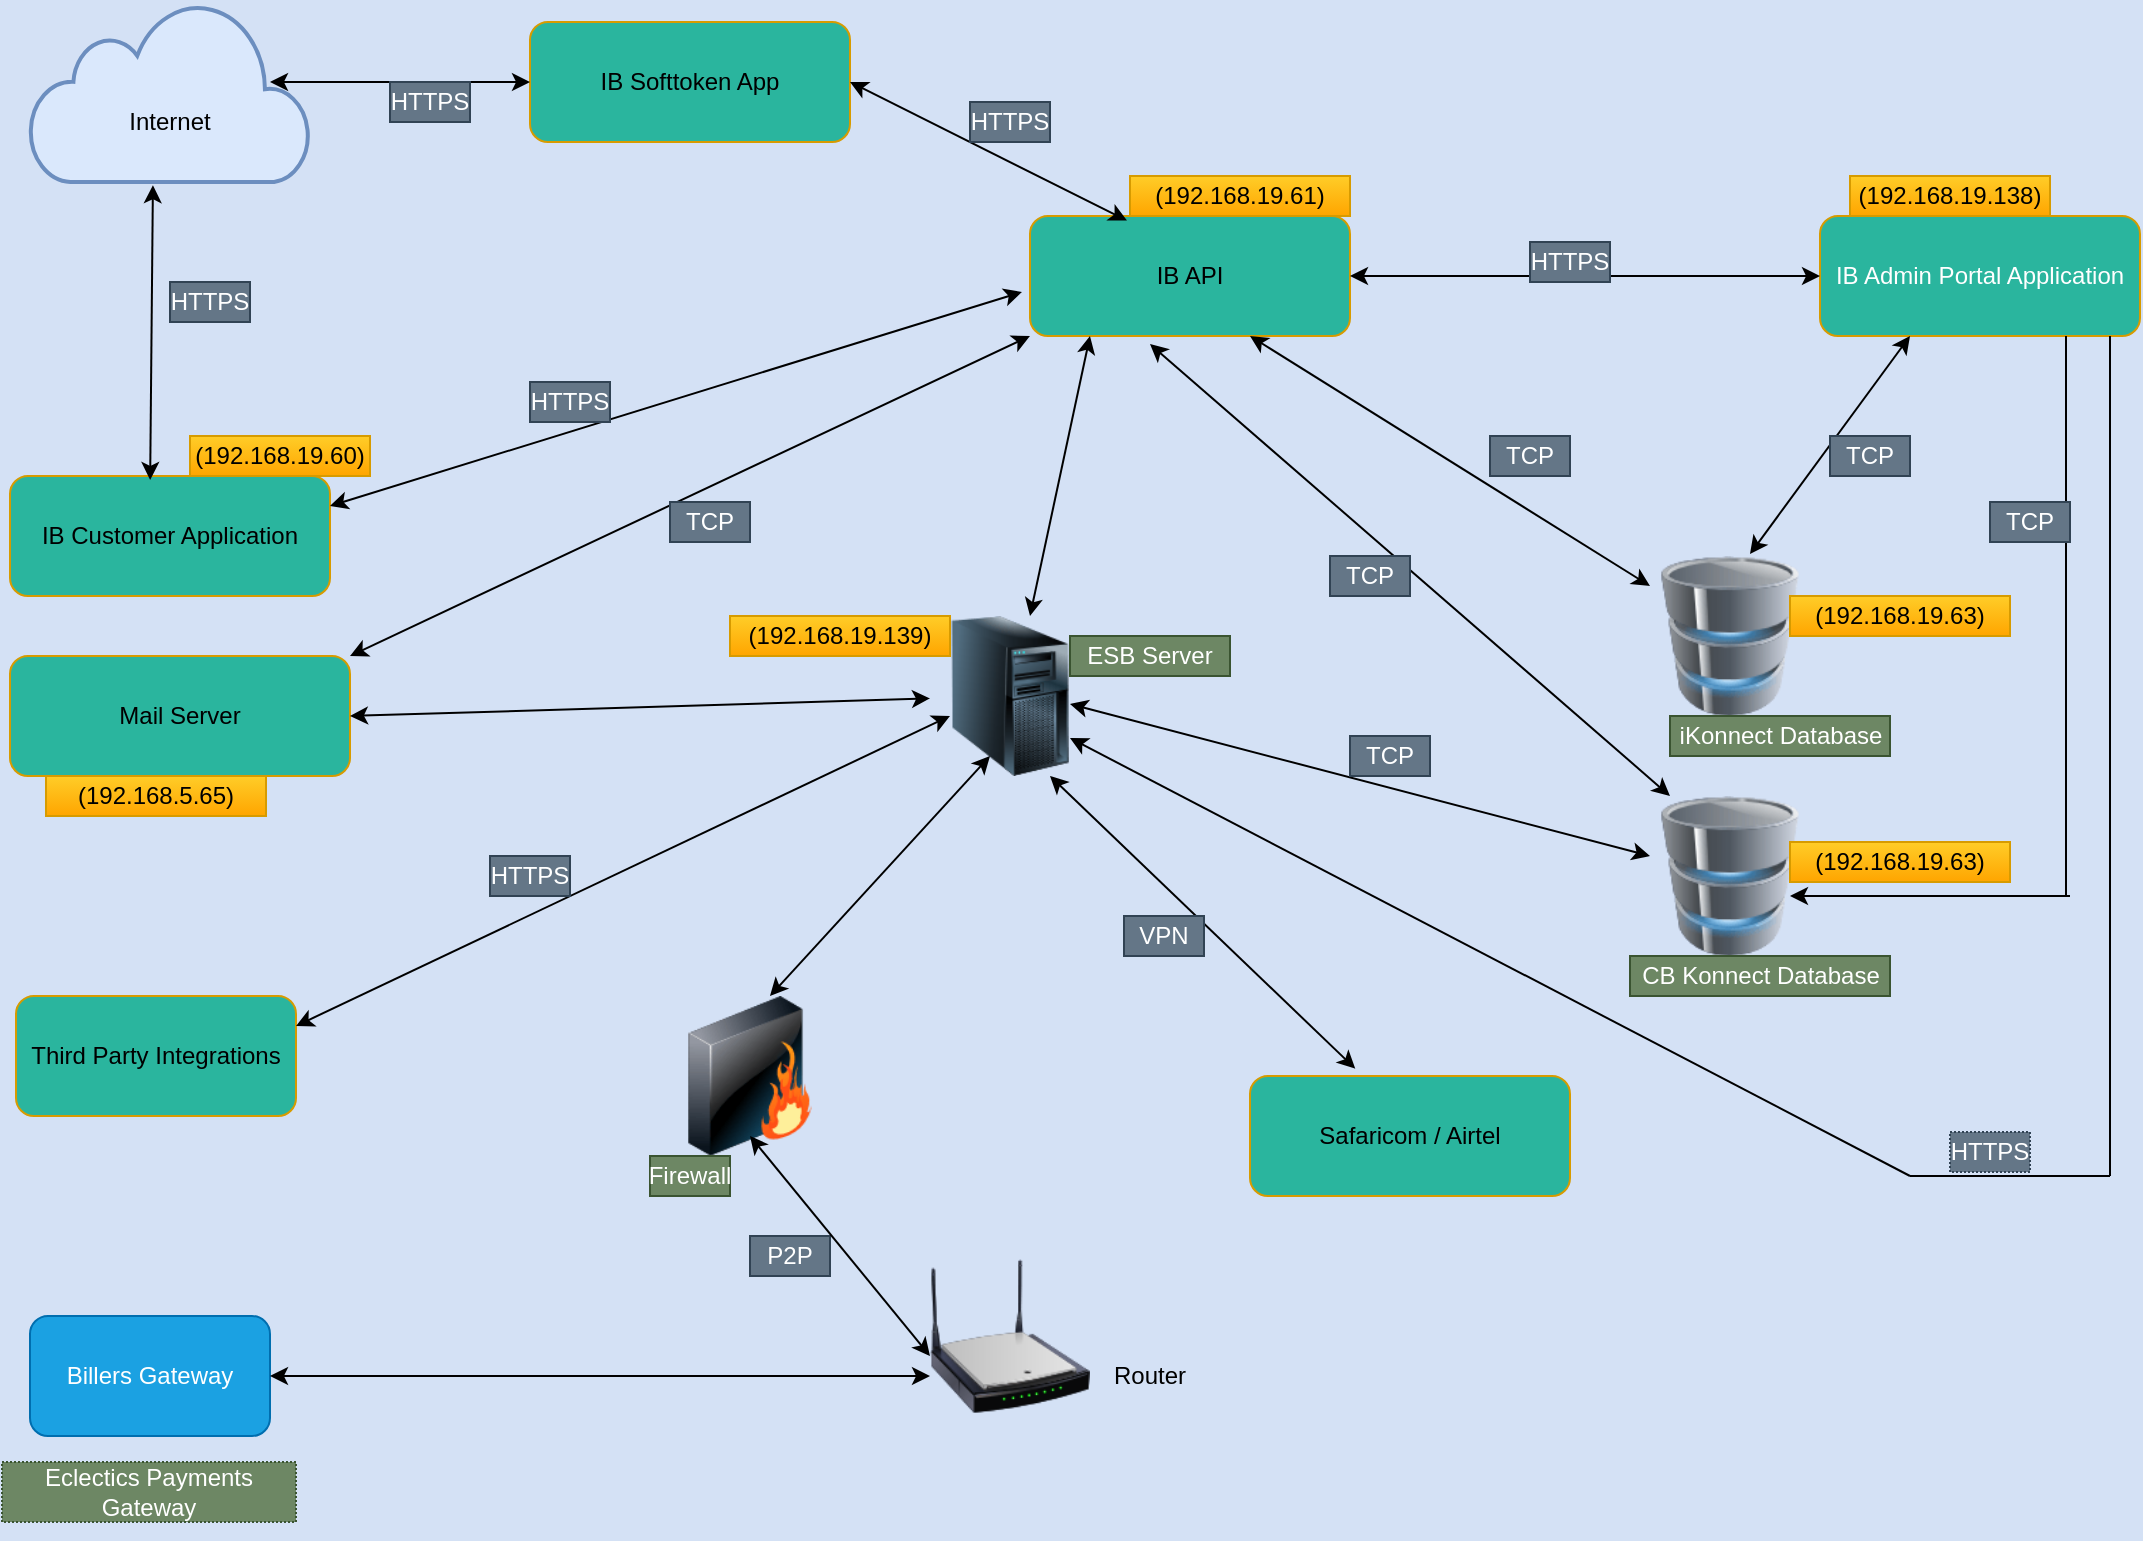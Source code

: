 <mxfile version="13.5.8" type="github">
  <diagram id="GW4mwDwyA0wQwFZXJt3s" name="Page-1">
    <mxGraphModel dx="3137" dy="821" grid="1" gridSize="10" guides="1" tooltips="1" connect="1" arrows="1" fold="1" page="1" pageScale="1" pageWidth="827" pageHeight="1169" background="#D4E1F5" math="0" shadow="0">
      <root>
        <mxCell id="0" />
        <mxCell id="1" parent="0" />
        <mxCell id="x8eZy0DGjHu4TYxoLKKY-138" value="" style="image;html=1;image=img/lib/clip_art/computers/Database_128x128.png" vertex="1" parent="1">
          <mxGeometry x="-150" y="287" width="80" height="80" as="geometry" />
        </mxCell>
        <mxCell id="x8eZy0DGjHu4TYxoLKKY-139" value="" style="image;html=1;image=img/lib/clip_art/computers/Database_128x128.png" vertex="1" parent="1">
          <mxGeometry x="-150" y="407" width="80" height="80" as="geometry" />
        </mxCell>
        <mxCell id="x8eZy0DGjHu4TYxoLKKY-140" value="IB Customer Application" style="rounded=1;whiteSpace=wrap;html=1;fillColor=#2AB59E;strokeColor=#D79B00;" vertex="1" parent="1">
          <mxGeometry x="-970" y="247" width="160" height="60" as="geometry" />
        </mxCell>
        <mxCell id="x8eZy0DGjHu4TYxoLKKY-141" value="Third Party Integrations" style="rounded=1;whiteSpace=wrap;html=1;fillColor=#2AB59E;strokeColor=#D79B00;" vertex="1" parent="1">
          <mxGeometry x="-967" y="507" width="140" height="60" as="geometry" />
        </mxCell>
        <mxCell id="x8eZy0DGjHu4TYxoLKKY-142" value="IB API " style="rounded=1;whiteSpace=wrap;html=1;fillColor=#2AB59E;strokeColor=#D79B00;" vertex="1" parent="1">
          <mxGeometry x="-460" y="117" width="160" height="60" as="geometry" />
        </mxCell>
        <mxCell id="x8eZy0DGjHu4TYxoLKKY-143" value="IB Admin Portal Application" style="rounded=1;whiteSpace=wrap;html=1;fontColor=#ffffff;fillColor=#2AB59E;strokeColor=#D79B00;" vertex="1" parent="1">
          <mxGeometry x="-65" y="117" width="160" height="60" as="geometry" />
        </mxCell>
        <mxCell id="x8eZy0DGjHu4TYxoLKKY-166" value="iKonnect Database" style="text;html=1;align=center;verticalAlign=middle;resizable=0;points=[];autosize=1;fillColor=#6d8764;strokeColor=#3A5431;fontColor=#ffffff;" vertex="1" parent="1">
          <mxGeometry x="-140" y="367" width="110" height="20" as="geometry" />
        </mxCell>
        <mxCell id="x8eZy0DGjHu4TYxoLKKY-167" value="CB Konnect Database" style="text;html=1;align=center;verticalAlign=middle;resizable=0;points=[];autosize=1;fillColor=#6d8764;strokeColor=#3A5431;fontColor=#ffffff;" vertex="1" parent="1">
          <mxGeometry x="-160" y="487" width="130" height="20" as="geometry" />
        </mxCell>
        <mxCell id="x8eZy0DGjHu4TYxoLKKY-175" value="Safaricom / Airtel" style="rounded=1;whiteSpace=wrap;html=1;fillColor=#2AB59E;strokeColor=#D79B00;" vertex="1" parent="1">
          <mxGeometry x="-350" y="547" width="160" height="60" as="geometry" />
        </mxCell>
        <mxCell id="x8eZy0DGjHu4TYxoLKKY-176" value="Billers Gateway" style="rounded=1;whiteSpace=wrap;html=1;fillColor=#1ba1e2;strokeColor=#006EAF;fontColor=#ffffff;" vertex="1" parent="1">
          <mxGeometry x="-960" y="667" width="120" height="60" as="geometry" />
        </mxCell>
        <mxCell id="x8eZy0DGjHu4TYxoLKKY-177" value="" style="image;html=1;image=img/lib/clip_art/computers/Server_Tower_128x128.png" vertex="1" parent="1">
          <mxGeometry x="-510" y="317" width="80" height="80" as="geometry" />
        </mxCell>
        <mxCell id="x8eZy0DGjHu4TYxoLKKY-181" value="" style="endArrow=classic;startArrow=classic;html=1;exitX=1;exitY=0.25;exitDx=0;exitDy=0;" edge="1" parent="1" source="x8eZy0DGjHu4TYxoLKKY-141">
          <mxGeometry width="50" height="50" relative="1" as="geometry">
            <mxPoint x="-560" y="417" as="sourcePoint" />
            <mxPoint x="-500" y="367" as="targetPoint" />
          </mxGeometry>
        </mxCell>
        <mxCell id="x8eZy0DGjHu4TYxoLKKY-183" value="" style="endArrow=classic;startArrow=classic;html=1;exitX=1;exitY=0.5;exitDx=0;exitDy=0;entryX=0;entryY=0.5;entryDx=0;entryDy=0;" edge="1" parent="1" source="x8eZy0DGjHu4TYxoLKKY-142" target="x8eZy0DGjHu4TYxoLKKY-143">
          <mxGeometry width="50" height="50" relative="1" as="geometry">
            <mxPoint x="-240" y="187" as="sourcePoint" />
            <mxPoint x="-70" y="147" as="targetPoint" />
          </mxGeometry>
        </mxCell>
        <mxCell id="x8eZy0DGjHu4TYxoLKKY-185" value="" style="endArrow=classic;startArrow=classic;html=1;entryX=0.75;entryY=1;entryDx=0;entryDy=0;exitX=0.329;exitY=-0.061;exitDx=0;exitDy=0;exitPerimeter=0;" edge="1" parent="1" source="x8eZy0DGjHu4TYxoLKKY-175" target="x8eZy0DGjHu4TYxoLKKY-177">
          <mxGeometry width="50" height="50" relative="1" as="geometry">
            <mxPoint x="-290" y="517" as="sourcePoint" />
            <mxPoint x="-240" y="467" as="targetPoint" />
          </mxGeometry>
        </mxCell>
        <mxCell id="x8eZy0DGjHu4TYxoLKKY-186" value="" style="endArrow=classic;startArrow=classic;html=1;" edge="1" parent="1">
          <mxGeometry width="50" height="50" relative="1" as="geometry">
            <mxPoint x="-440" y="361" as="sourcePoint" />
            <mxPoint x="-150" y="437" as="targetPoint" />
          </mxGeometry>
        </mxCell>
        <mxCell id="x8eZy0DGjHu4TYxoLKKY-188" value="" style="endArrow=classic;startArrow=classic;html=1;exitX=0.625;exitY=-0.012;exitDx=0;exitDy=0;exitPerimeter=0;" edge="1" parent="1" source="x8eZy0DGjHu4TYxoLKKY-138">
          <mxGeometry width="50" height="50" relative="1" as="geometry">
            <mxPoint x="-70" y="227" as="sourcePoint" />
            <mxPoint x="-20" y="177" as="targetPoint" />
          </mxGeometry>
        </mxCell>
        <mxCell id="x8eZy0DGjHu4TYxoLKKY-191" value="" style="endArrow=none;html=1;" edge="1" parent="1">
          <mxGeometry width="50" height="50" relative="1" as="geometry">
            <mxPoint x="58" y="457" as="sourcePoint" />
            <mxPoint x="58" y="177" as="targetPoint" />
          </mxGeometry>
        </mxCell>
        <mxCell id="x8eZy0DGjHu4TYxoLKKY-192" value="" style="endArrow=classic;html=1;entryX=0.875;entryY=0.625;entryDx=0;entryDy=0;entryPerimeter=0;" edge="1" parent="1" target="x8eZy0DGjHu4TYxoLKKY-139">
          <mxGeometry width="50" height="50" relative="1" as="geometry">
            <mxPoint x="60" y="457" as="sourcePoint" />
            <mxPoint y="457" as="targetPoint" />
          </mxGeometry>
        </mxCell>
        <mxCell id="x8eZy0DGjHu4TYxoLKKY-193" value="" style="endArrow=classic;startArrow=classic;html=1;" edge="1" parent="1" source="x8eZy0DGjHu4TYxoLKKY-138">
          <mxGeometry width="50" height="50" relative="1" as="geometry">
            <mxPoint x="-400" y="227" as="sourcePoint" />
            <mxPoint x="-350" y="177" as="targetPoint" />
          </mxGeometry>
        </mxCell>
        <mxCell id="x8eZy0DGjHu4TYxoLKKY-194" value="" style="endArrow=classic;startArrow=classic;html=1;exitX=0.125;exitY=0;exitDx=0;exitDy=0;exitPerimeter=0;entryX=0.375;entryY=1.067;entryDx=0;entryDy=0;entryPerimeter=0;" edge="1" parent="1" source="x8eZy0DGjHu4TYxoLKKY-139" target="x8eZy0DGjHu4TYxoLKKY-142">
          <mxGeometry width="50" height="50" relative="1" as="geometry">
            <mxPoint x="-438" y="237" as="sourcePoint" />
            <mxPoint x="-388" y="187" as="targetPoint" />
          </mxGeometry>
        </mxCell>
        <mxCell id="x8eZy0DGjHu4TYxoLKKY-195" value="" style="endArrow=none;html=1;" edge="1" parent="1">
          <mxGeometry width="50" height="50" relative="1" as="geometry">
            <mxPoint x="80" y="597" as="sourcePoint" />
            <mxPoint x="80" y="177" as="targetPoint" />
          </mxGeometry>
        </mxCell>
        <mxCell id="x8eZy0DGjHu4TYxoLKKY-196" value="" style="endArrow=classic;html=1;" edge="1" parent="1">
          <mxGeometry width="50" height="50" relative="1" as="geometry">
            <mxPoint x="-20" y="597" as="sourcePoint" />
            <mxPoint x="-440" y="378" as="targetPoint" />
          </mxGeometry>
        </mxCell>
        <mxCell id="x8eZy0DGjHu4TYxoLKKY-197" value="" style="endArrow=none;html=1;" edge="1" parent="1">
          <mxGeometry width="50" height="50" relative="1" as="geometry">
            <mxPoint x="-20" y="597" as="sourcePoint" />
            <mxPoint x="80" y="597" as="targetPoint" />
          </mxGeometry>
        </mxCell>
        <mxCell id="x8eZy0DGjHu4TYxoLKKY-198" value="" style="endArrow=classic;startArrow=classic;html=1;" edge="1" parent="1">
          <mxGeometry width="50" height="50" relative="1" as="geometry">
            <mxPoint x="-460" y="317" as="sourcePoint" />
            <mxPoint x="-430" y="177" as="targetPoint" />
          </mxGeometry>
        </mxCell>
        <mxCell id="x8eZy0DGjHu4TYxoLKKY-201" value="P2P" style="text;html=1;align=center;verticalAlign=middle;whiteSpace=wrap;rounded=0;fillColor=#647687;strokeColor=#314354;fontColor=#ffffff;" vertex="1" parent="1">
          <mxGeometry x="-600" y="627" width="40" height="20" as="geometry" />
        </mxCell>
        <mxCell id="x8eZy0DGjHu4TYxoLKKY-202" value="HTTPS" style="text;html=1;strokeColor=#314354;fillColor=#647687;align=center;verticalAlign=middle;whiteSpace=wrap;rounded=0;fontColor=#ffffff;" vertex="1" parent="1">
          <mxGeometry x="-730" y="437" width="40" height="20" as="geometry" />
        </mxCell>
        <mxCell id="x8eZy0DGjHu4TYxoLKKY-203" value="Mail Server" style="rounded=1;whiteSpace=wrap;html=1;fillColor=#2AB59E;strokeColor=#D79B00;" vertex="1" parent="1">
          <mxGeometry x="-970" y="337" width="170" height="60" as="geometry" />
        </mxCell>
        <mxCell id="x8eZy0DGjHu4TYxoLKKY-204" value="" style="html=1;verticalLabelPosition=bottom;align=center;labelBackgroundColor=#ffffff;verticalAlign=top;strokeWidth=2;strokeColor=#6c8ebf;shadow=0;dashed=0;shape=mxgraph.ios7.icons.cloud;fillColor=#dae8fc;" vertex="1" parent="1">
          <mxGeometry x="-960" y="10" width="140" height="90" as="geometry" />
        </mxCell>
        <mxCell id="x8eZy0DGjHu4TYxoLKKY-205" value="Internet" style="text;html=1;strokeColor=none;fillColor=none;align=center;verticalAlign=middle;whiteSpace=wrap;rounded=0;" vertex="1" parent="1">
          <mxGeometry x="-910" y="60" width="40" height="20" as="geometry" />
        </mxCell>
        <mxCell id="x8eZy0DGjHu4TYxoLKKY-206" value="" style="endArrow=classic;startArrow=classic;html=1;exitX=0.438;exitY=-0.05;exitDx=0;exitDy=0;exitPerimeter=0;entryX=0.439;entryY=1.018;entryDx=0;entryDy=0;entryPerimeter=0;" edge="1" parent="1" target="x8eZy0DGjHu4TYxoLKKY-204">
          <mxGeometry width="50" height="50" relative="1" as="geometry">
            <mxPoint x="-899.92" y="249" as="sourcePoint" />
            <mxPoint x="-900" y="177" as="targetPoint" />
          </mxGeometry>
        </mxCell>
        <mxCell id="x8eZy0DGjHu4TYxoLKKY-208" value="" style="endArrow=classic;startArrow=classic;html=1;entryX=-0.025;entryY=0.633;entryDx=0;entryDy=0;entryPerimeter=0;exitX=1;exitY=0.25;exitDx=0;exitDy=0;" edge="1" parent="1" source="x8eZy0DGjHu4TYxoLKKY-140" target="x8eZy0DGjHu4TYxoLKKY-142">
          <mxGeometry width="50" height="50" relative="1" as="geometry">
            <mxPoint x="-700" y="267" as="sourcePoint" />
            <mxPoint x="-650" y="217" as="targetPoint" />
          </mxGeometry>
        </mxCell>
        <mxCell id="x8eZy0DGjHu4TYxoLKKY-209" value="ESB Server" style="text;html=1;strokeColor=#3A5431;fillColor=#6d8764;align=center;verticalAlign=middle;whiteSpace=wrap;rounded=0;fontColor=#ffffff;" vertex="1" parent="1">
          <mxGeometry x="-440" y="327" width="80" height="20" as="geometry" />
        </mxCell>
        <mxCell id="x8eZy0DGjHu4TYxoLKKY-210" value="" style="endArrow=classic;startArrow=classic;html=1;exitX=1;exitY=0.5;exitDx=0;exitDy=0;" edge="1" parent="1" source="x8eZy0DGjHu4TYxoLKKY-203" target="x8eZy0DGjHu4TYxoLKKY-177">
          <mxGeometry width="50" height="50" relative="1" as="geometry">
            <mxPoint x="-510" y="447" as="sourcePoint" />
            <mxPoint x="-460" y="397" as="targetPoint" />
          </mxGeometry>
        </mxCell>
        <mxCell id="x8eZy0DGjHu4TYxoLKKY-211" value="" style="image;html=1;image=img/lib/clip_art/networking/Wireless_Router_N_128x128.png" vertex="1" parent="1">
          <mxGeometry x="-510" y="637" width="80" height="80" as="geometry" />
        </mxCell>
        <mxCell id="x8eZy0DGjHu4TYxoLKKY-212" value="" style="image;html=1;image=img/lib/clip_art/networking/Firewall_128x128.png" vertex="1" parent="1">
          <mxGeometry x="-640" y="507" width="80" height="80" as="geometry" />
        </mxCell>
        <mxCell id="x8eZy0DGjHu4TYxoLKKY-213" value="" style="endArrow=classic;startArrow=classic;html=1;entryX=0;entryY=0.75;entryDx=0;entryDy=0;" edge="1" parent="1" source="x8eZy0DGjHu4TYxoLKKY-176" target="x8eZy0DGjHu4TYxoLKKY-211">
          <mxGeometry width="50" height="50" relative="1" as="geometry">
            <mxPoint x="-700" y="697" as="sourcePoint" />
            <mxPoint x="-650" y="647" as="targetPoint" />
          </mxGeometry>
        </mxCell>
        <mxCell id="x8eZy0DGjHu4TYxoLKKY-214" value="" style="endArrow=classic;startArrow=classic;html=1;" edge="1" parent="1">
          <mxGeometry width="50" height="50" relative="1" as="geometry">
            <mxPoint x="-510" y="687" as="sourcePoint" />
            <mxPoint x="-600" y="577" as="targetPoint" />
          </mxGeometry>
        </mxCell>
        <mxCell id="x8eZy0DGjHu4TYxoLKKY-215" value="" style="endArrow=classic;startArrow=classic;html=1;" edge="1" parent="1">
          <mxGeometry width="50" height="50" relative="1" as="geometry">
            <mxPoint x="-590" y="507" as="sourcePoint" />
            <mxPoint x="-480" y="387" as="targetPoint" />
          </mxGeometry>
        </mxCell>
        <mxCell id="x8eZy0DGjHu4TYxoLKKY-216" value="Router" style="text;html=1;strokeColor=none;fillColor=none;align=center;verticalAlign=middle;whiteSpace=wrap;rounded=0;" vertex="1" parent="1">
          <mxGeometry x="-420" y="687" width="40" height="20" as="geometry" />
        </mxCell>
        <mxCell id="x8eZy0DGjHu4TYxoLKKY-217" value="Firewall" style="text;html=1;strokeColor=#3A5431;fillColor=#6d8764;align=center;verticalAlign=middle;whiteSpace=wrap;rounded=0;fontColor=#ffffff;" vertex="1" parent="1">
          <mxGeometry x="-650" y="587" width="40" height="20" as="geometry" />
        </mxCell>
        <mxCell id="x8eZy0DGjHu4TYxoLKKY-222" value="" style="endArrow=classic;startArrow=classic;html=1;entryX=0;entryY=1;entryDx=0;entryDy=0;" edge="1" parent="1" target="x8eZy0DGjHu4TYxoLKKY-142">
          <mxGeometry width="50" height="50" relative="1" as="geometry">
            <mxPoint x="-800" y="337" as="sourcePoint" />
            <mxPoint x="-750" y="287" as="targetPoint" />
          </mxGeometry>
        </mxCell>
        <mxCell id="x8eZy0DGjHu4TYxoLKKY-223" value="VPN" style="text;html=1;strokeColor=#314354;fillColor=#647687;align=center;verticalAlign=middle;whiteSpace=wrap;rounded=0;fontColor=#ffffff;" vertex="1" parent="1">
          <mxGeometry x="-413" y="467" width="40" height="20" as="geometry" />
        </mxCell>
        <mxCell id="x8eZy0DGjHu4TYxoLKKY-224" value="IB Softtoken App" style="rounded=1;whiteSpace=wrap;html=1;fillColor=#2AB59E;strokeColor=#D79B00;" vertex="1" parent="1">
          <mxGeometry x="-710" y="20" width="160" height="60" as="geometry" />
        </mxCell>
        <mxCell id="x8eZy0DGjHu4TYxoLKKY-225" value="" style="endArrow=classic;startArrow=classic;html=1;entryX=0.303;entryY=0.038;entryDx=0;entryDy=0;entryPerimeter=0;exitX=1;exitY=0.5;exitDx=0;exitDy=0;" edge="1" parent="1" source="x8eZy0DGjHu4TYxoLKKY-224" target="x8eZy0DGjHu4TYxoLKKY-142">
          <mxGeometry width="50" height="50" relative="1" as="geometry">
            <mxPoint x="-470" y="70" as="sourcePoint" />
            <mxPoint x="-420" y="20" as="targetPoint" />
          </mxGeometry>
        </mxCell>
        <mxCell id="x8eZy0DGjHu4TYxoLKKY-226" value="" style="endArrow=classic;startArrow=classic;html=1;entryX=0;entryY=0.5;entryDx=0;entryDy=0;" edge="1" parent="1" target="x8eZy0DGjHu4TYxoLKKY-224">
          <mxGeometry width="50" height="50" relative="1" as="geometry">
            <mxPoint x="-840" y="50" as="sourcePoint" />
            <mxPoint x="-790" as="targetPoint" />
          </mxGeometry>
        </mxCell>
        <mxCell id="x8eZy0DGjHu4TYxoLKKY-227" value="HTTPS" style="text;html=1;strokeColor=#314354;fillColor=#647687;align=center;verticalAlign=middle;whiteSpace=wrap;rounded=0;fontColor=#ffffff;" vertex="1" parent="1">
          <mxGeometry x="-780" y="50" width="40" height="20" as="geometry" />
        </mxCell>
        <mxCell id="x8eZy0DGjHu4TYxoLKKY-228" value="HTTPS" style="text;html=1;strokeColor=#314354;fillColor=#647687;align=center;verticalAlign=middle;whiteSpace=wrap;rounded=0;fontColor=#ffffff;" vertex="1" parent="1">
          <mxGeometry x="-890" y="150" width="40" height="20" as="geometry" />
        </mxCell>
        <mxCell id="x8eZy0DGjHu4TYxoLKKY-231" value="HTTPS" style="text;html=1;strokeColor=#314354;fillColor=#647687;align=center;verticalAlign=middle;whiteSpace=wrap;rounded=0;fontColor=#ffffff;" vertex="1" parent="1">
          <mxGeometry x="-490" y="60" width="40" height="20" as="geometry" />
        </mxCell>
        <mxCell id="x8eZy0DGjHu4TYxoLKKY-233" value="(192.168.19.60)" style="text;html=1;strokeColor=#d79b00;fillColor=#ffcd28;align=center;verticalAlign=middle;whiteSpace=wrap;rounded=0;gradientColor=#ffa500;" vertex="1" parent="1">
          <mxGeometry x="-880" y="227" width="90" height="20" as="geometry" />
        </mxCell>
        <mxCell id="x8eZy0DGjHu4TYxoLKKY-234" value="(192.168.19.61)" style="text;html=1;strokeColor=#d79b00;fillColor=#ffcd28;align=center;verticalAlign=middle;whiteSpace=wrap;rounded=0;gradientColor=#ffa500;" vertex="1" parent="1">
          <mxGeometry x="-410" y="97" width="110" height="20" as="geometry" />
        </mxCell>
        <mxCell id="x8eZy0DGjHu4TYxoLKKY-236" value="(192.168.19.138)" style="text;html=1;strokeColor=#d79b00;fillColor=#ffcd28;align=center;verticalAlign=middle;whiteSpace=wrap;rounded=0;gradientColor=#ffa500;" vertex="1" parent="1">
          <mxGeometry x="-50" y="97" width="100" height="20" as="geometry" />
        </mxCell>
        <mxCell id="x8eZy0DGjHu4TYxoLKKY-238" value="(192.168.5.65)" style="text;html=1;strokeColor=#d79b00;fillColor=#ffcd28;align=center;verticalAlign=middle;whiteSpace=wrap;rounded=0;gradientColor=#ffa500;" vertex="1" parent="1">
          <mxGeometry x="-952" y="397" width="110" height="20" as="geometry" />
        </mxCell>
        <mxCell id="x8eZy0DGjHu4TYxoLKKY-239" value="(192.168.19.139)" style="text;html=1;strokeColor=#d79b00;fillColor=#ffcd28;align=center;verticalAlign=middle;whiteSpace=wrap;rounded=0;gradientColor=#ffa500;" vertex="1" parent="1">
          <mxGeometry x="-610" y="317" width="110" height="20" as="geometry" />
        </mxCell>
        <mxCell id="x8eZy0DGjHu4TYxoLKKY-240" value="(192.168.19.63)" style="text;html=1;strokeColor=#d79b00;fillColor=#ffcd28;align=center;verticalAlign=middle;whiteSpace=wrap;rounded=0;gradientColor=#ffa500;" vertex="1" parent="1">
          <mxGeometry x="-80" y="430" width="110" height="20" as="geometry" />
        </mxCell>
        <mxCell id="x8eZy0DGjHu4TYxoLKKY-241" value="(192.168.19.63)" style="text;html=1;strokeColor=#d79b00;fillColor=#ffcd28;align=center;verticalAlign=middle;whiteSpace=wrap;rounded=0;gradientColor=#ffa500;" vertex="1" parent="1">
          <mxGeometry x="-80" y="307" width="110" height="20" as="geometry" />
        </mxCell>
        <mxCell id="x8eZy0DGjHu4TYxoLKKY-242" value="HTTPS" style="text;html=1;strokeColor=#314354;fillColor=#647687;align=center;verticalAlign=middle;whiteSpace=wrap;rounded=0;fontColor=#ffffff;" vertex="1" parent="1">
          <mxGeometry x="-710" y="200" width="40" height="20" as="geometry" />
        </mxCell>
        <mxCell id="x8eZy0DGjHu4TYxoLKKY-243" value="TCP" style="text;html=1;strokeColor=#314354;fillColor=#647687;align=center;verticalAlign=middle;whiteSpace=wrap;rounded=0;fontColor=#ffffff;" vertex="1" parent="1">
          <mxGeometry x="-640" y="260" width="40" height="20" as="geometry" />
        </mxCell>
        <mxCell id="x8eZy0DGjHu4TYxoLKKY-244" value="HTTPS" style="text;html=1;strokeColor=#314354;fillColor=#647687;align=center;verticalAlign=middle;whiteSpace=wrap;rounded=0;fontColor=#ffffff;" vertex="1" parent="1">
          <mxGeometry x="-210" y="130" width="40" height="20" as="geometry" />
        </mxCell>
        <mxCell id="x8eZy0DGjHu4TYxoLKKY-245" value="TCP" style="text;html=1;strokeColor=#314354;fillColor=#647687;align=center;verticalAlign=middle;whiteSpace=wrap;rounded=0;fontColor=#ffffff;" vertex="1" parent="1">
          <mxGeometry x="-230" y="227" width="40" height="20" as="geometry" />
        </mxCell>
        <mxCell id="x8eZy0DGjHu4TYxoLKKY-246" value="TCP" style="text;html=1;strokeColor=#314354;fillColor=#647687;align=center;verticalAlign=middle;whiteSpace=wrap;rounded=0;fontColor=#ffffff;" vertex="1" parent="1">
          <mxGeometry x="-310" y="287" width="40" height="20" as="geometry" />
        </mxCell>
        <mxCell id="x8eZy0DGjHu4TYxoLKKY-247" value="TCP" style="text;html=1;strokeColor=#314354;fillColor=#647687;align=center;verticalAlign=middle;whiteSpace=wrap;rounded=0;fontColor=#ffffff;" vertex="1" parent="1">
          <mxGeometry x="-60" y="227" width="40" height="20" as="geometry" />
        </mxCell>
        <mxCell id="x8eZy0DGjHu4TYxoLKKY-248" value="TCP" style="text;html=1;strokeColor=#314354;fillColor=#647687;align=center;verticalAlign=middle;whiteSpace=wrap;rounded=0;fontColor=#ffffff;" vertex="1" parent="1">
          <mxGeometry x="20" y="260" width="40" height="20" as="geometry" />
        </mxCell>
        <mxCell id="x8eZy0DGjHu4TYxoLKKY-249" value="HTTPS" style="text;html=1;fillColor=#647687;align=center;verticalAlign=middle;whiteSpace=wrap;rounded=0;dashed=1;dashPattern=1 1;strokeColor=#314354;fontColor=#ffffff;" vertex="1" parent="1">
          <mxGeometry y="575" width="40" height="20" as="geometry" />
        </mxCell>
        <mxCell id="x8eZy0DGjHu4TYxoLKKY-250" value="TCP" style="text;html=1;strokeColor=#314354;fillColor=#647687;align=center;verticalAlign=middle;whiteSpace=wrap;rounded=0;fontColor=#ffffff;" vertex="1" parent="1">
          <mxGeometry x="-300" y="377" width="40" height="20" as="geometry" />
        </mxCell>
        <mxCell id="x8eZy0DGjHu4TYxoLKKY-251" value="Eclectics Payments Gateway" style="text;html=1;strokeColor=#3A5431;fillColor=#6d8764;align=center;verticalAlign=middle;whiteSpace=wrap;rounded=0;dashed=1;dashPattern=1 1;fontColor=#ffffff;" vertex="1" parent="1">
          <mxGeometry x="-974" y="740" width="147" height="30" as="geometry" />
        </mxCell>
        <mxCell id="x8eZy0DGjHu4TYxoLKKY-252" style="edgeStyle=orthogonalEdgeStyle;rounded=0;orthogonalLoop=1;jettySize=auto;html=1;exitX=0.5;exitY=1;exitDx=0;exitDy=0;" edge="1" parent="1" source="x8eZy0DGjHu4TYxoLKKY-251" target="x8eZy0DGjHu4TYxoLKKY-251">
          <mxGeometry relative="1" as="geometry" />
        </mxCell>
      </root>
    </mxGraphModel>
  </diagram>
</mxfile>
